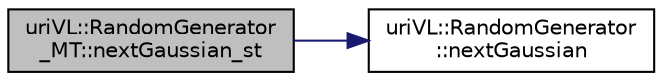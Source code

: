 digraph "uriVL::RandomGenerator_MT::nextGaussian_st"
{
  edge [fontname="Helvetica",fontsize="10",labelfontname="Helvetica",labelfontsize="10"];
  node [fontname="Helvetica",fontsize="10",shape=record];
  rankdir="LR";
  Node1 [label="uriVL::RandomGenerator\l_MT::nextGaussian_st",height=0.2,width=0.4,color="black", fillcolor="grey75", style="filled", fontcolor="black"];
  Node1 -> Node2 [color="midnightblue",fontsize="10",style="solid",fontname="Helvetica"];
  Node2 [label="uriVL::RandomGenerator\l::nextGaussian",height=0.2,width=0.4,color="black", fillcolor="white", style="filled",URL="$classuriVL_1_1RandomGenerator.html#afcb8abbc12dccd908adb5d53a18b7110",tooltip="Returns a new double pseudo-random number in the range [0, 1[ \"normally\" distributed (mean 0..."];
}

